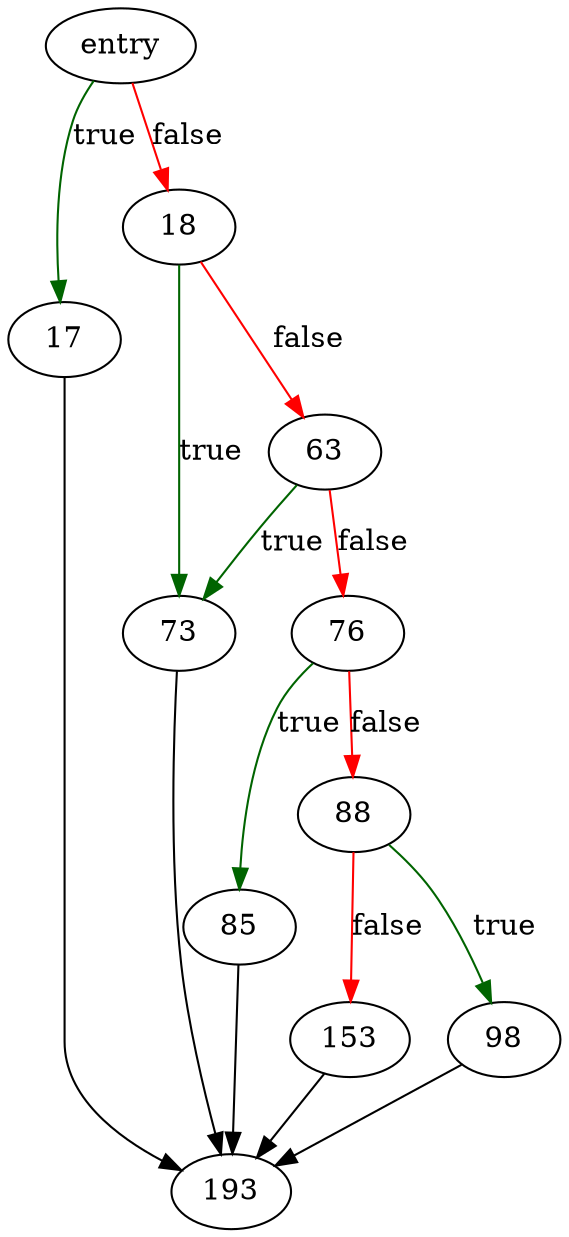 digraph "dropCell" {
	// Node definitions.
	4 [label=entry];
	17;
	18;
	63;
	73;
	76;
	85;
	88;
	98;
	153;
	193;

	// Edge definitions.
	4 -> 17 [
		color=darkgreen
		label=true
	];
	4 -> 18 [
		color=red
		label=false
	];
	17 -> 193;
	18 -> 63 [
		color=red
		label=false
	];
	18 -> 73 [
		color=darkgreen
		label=true
	];
	63 -> 73 [
		color=darkgreen
		label=true
	];
	63 -> 76 [
		color=red
		label=false
	];
	73 -> 193;
	76 -> 85 [
		color=darkgreen
		label=true
	];
	76 -> 88 [
		color=red
		label=false
	];
	85 -> 193;
	88 -> 98 [
		color=darkgreen
		label=true
	];
	88 -> 153 [
		color=red
		label=false
	];
	98 -> 193;
	153 -> 193;
}
